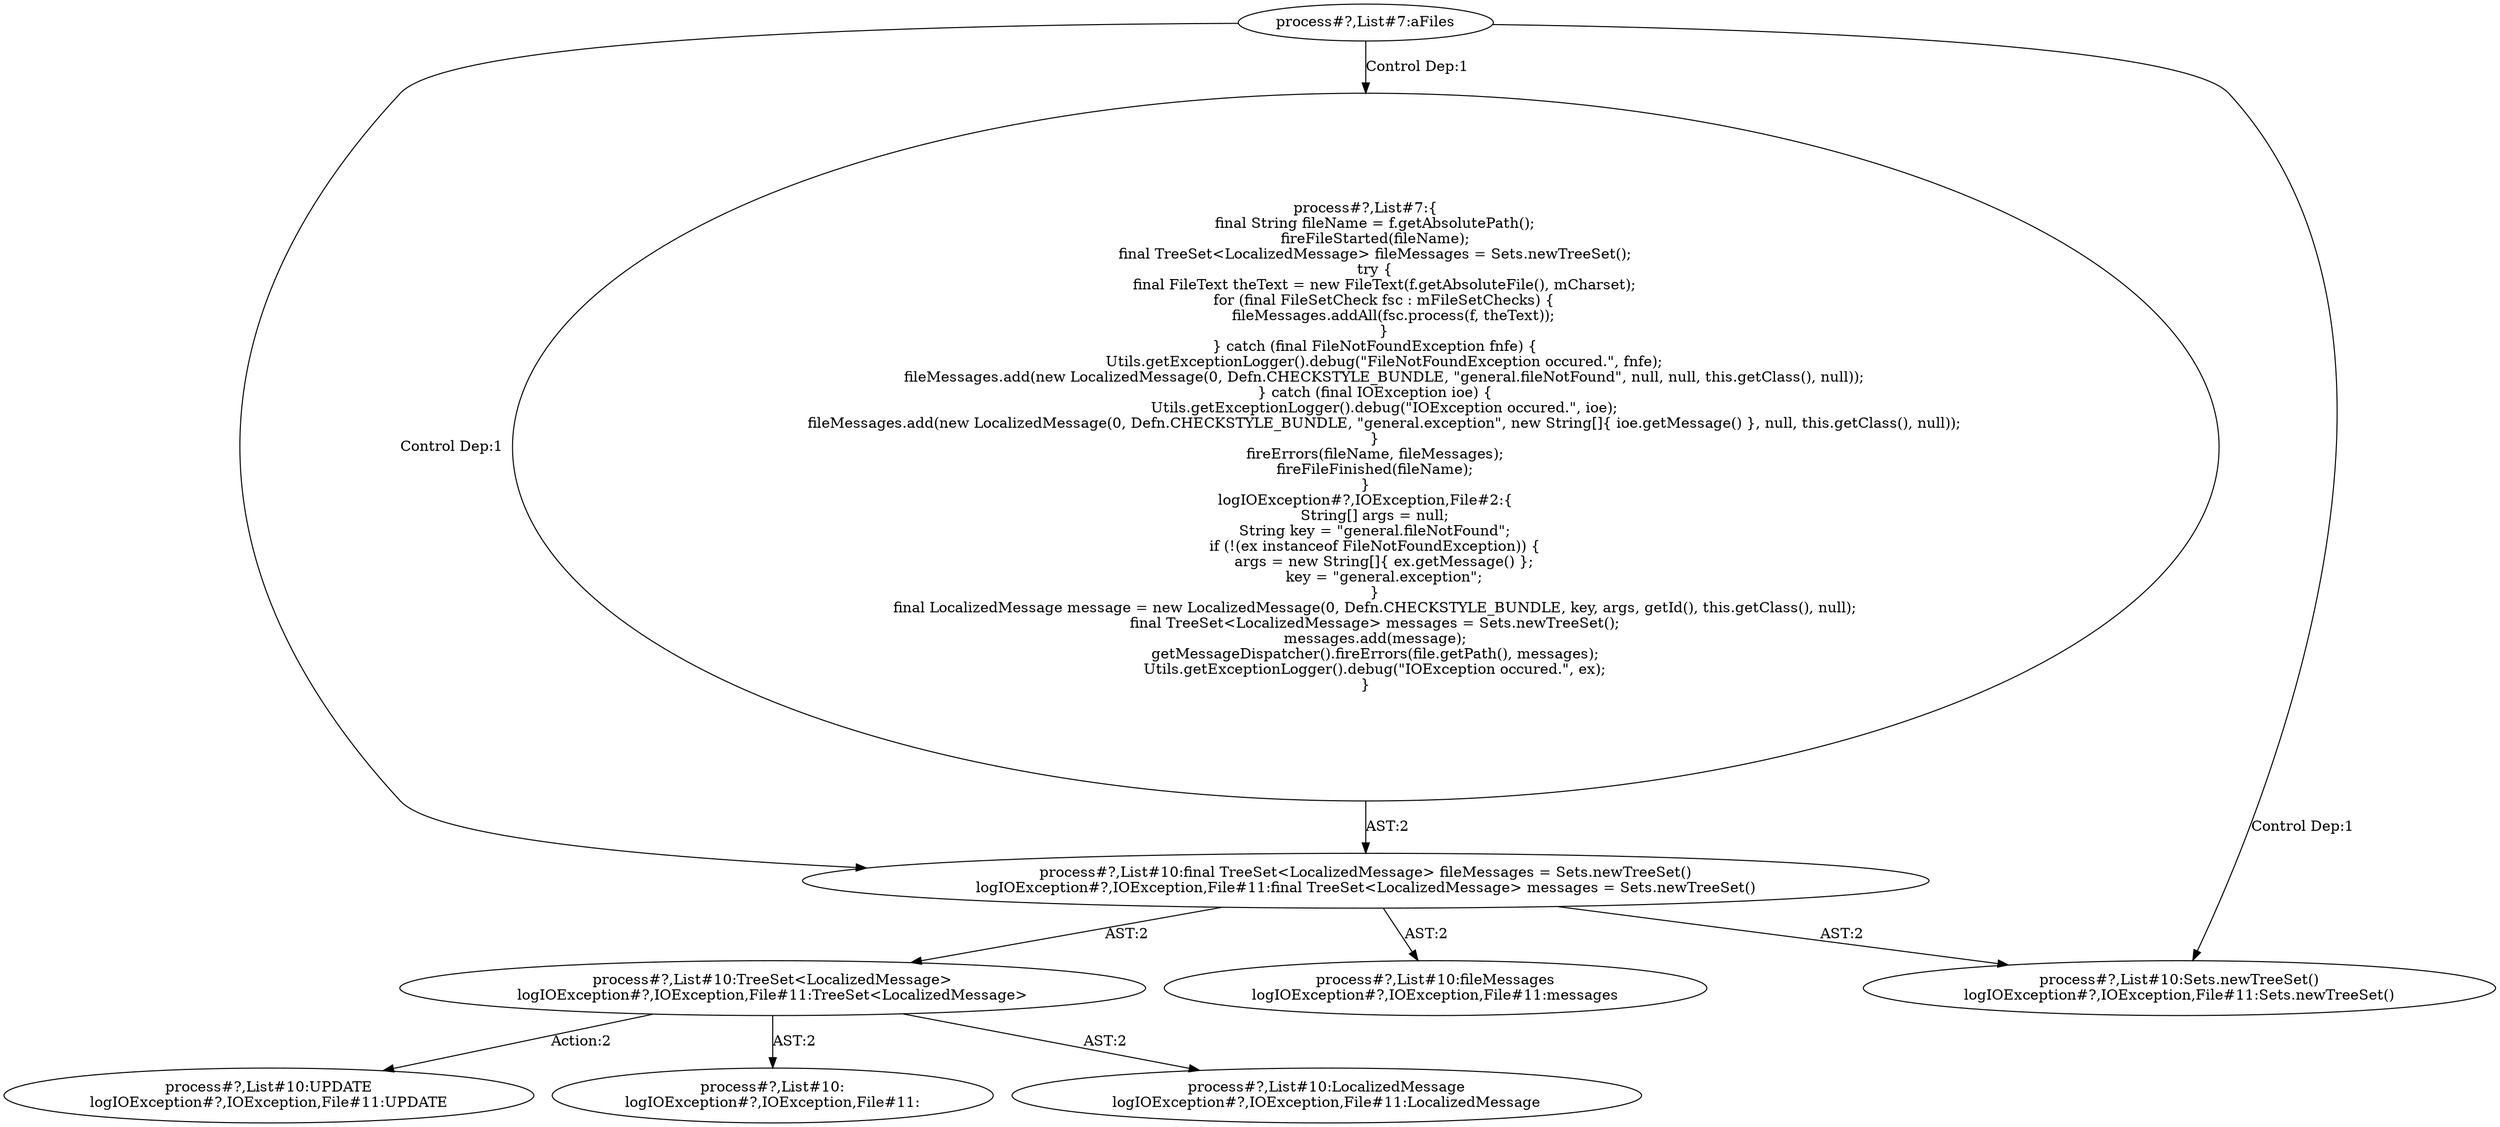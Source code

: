 digraph "Pattern" {
0 [label="process#?,List#10:UPDATE
logIOException#?,IOException,File#11:UPDATE" shape=ellipse]
1 [label="process#?,List#10:TreeSet<LocalizedMessage>
logIOException#?,IOException,File#11:TreeSet<LocalizedMessage>" shape=ellipse]
2 [label="process#?,List#10:final TreeSet<LocalizedMessage> fileMessages = Sets.newTreeSet()
logIOException#?,IOException,File#11:final TreeSet<LocalizedMessage> messages = Sets.newTreeSet()" shape=ellipse]
3 [label="process#?,List#7:aFiles" shape=ellipse]
4 [label="process#?,List#7:\{
    final String fileName = f.getAbsolutePath();
    fireFileStarted(fileName);
    final TreeSet<LocalizedMessage> fileMessages = Sets.newTreeSet();
    try \{
        final FileText theText = new FileText(f.getAbsoluteFile(), mCharset);
        for (final FileSetCheck fsc : mFileSetChecks) \{
            fileMessages.addAll(fsc.process(f, theText));
        \}
    \} catch (final FileNotFoundException fnfe) \{
        Utils.getExceptionLogger().debug(\"FileNotFoundException occured.\", fnfe);
        fileMessages.add(new LocalizedMessage(0, Defn.CHECKSTYLE_BUNDLE, \"general.fileNotFound\", null, null, this.getClass(), null));
    \} catch (final IOException ioe) \{
        Utils.getExceptionLogger().debug(\"IOException occured.\", ioe);
        fileMessages.add(new LocalizedMessage(0, Defn.CHECKSTYLE_BUNDLE, \"general.exception\", new String[]\{ ioe.getMessage() \}, null, this.getClass(), null));
    \}
    fireErrors(fileName, fileMessages);
    fireFileFinished(fileName);
\}
logIOException#?,IOException,File#2:\{
    String[] args = null;
    String key = \"general.fileNotFound\";
    if (!(ex instanceof FileNotFoundException)) \{
        args = new String[]\{ ex.getMessage() \};
        key = \"general.exception\";
    \}
    final LocalizedMessage message = new LocalizedMessage(0, Defn.CHECKSTYLE_BUNDLE, key, args, getId(), this.getClass(), null);
    final TreeSet<LocalizedMessage> messages = Sets.newTreeSet();
    messages.add(message);
    getMessageDispatcher().fireErrors(file.getPath(), messages);
    Utils.getExceptionLogger().debug(\"IOException occured.\", ex);
\}" shape=ellipse]
5 [label="process#?,List#10:fileMessages
logIOException#?,IOException,File#11:messages" shape=ellipse]
6 [label="process#?,List#10:Sets.newTreeSet()
logIOException#?,IOException,File#11:Sets.newTreeSet()" shape=ellipse]
7 [label="process#?,List#10:
logIOException#?,IOException,File#11:" shape=ellipse]
8 [label="process#?,List#10:LocalizedMessage
logIOException#?,IOException,File#11:LocalizedMessage" shape=ellipse]
1 -> 0 [label="Action:2"];
1 -> 7 [label="AST:2"];
1 -> 8 [label="AST:2"];
2 -> 1 [label="AST:2"];
2 -> 5 [label="AST:2"];
2 -> 6 [label="AST:2"];
3 -> 2 [label="Control Dep:1"];
3 -> 4 [label="Control Dep:1"];
3 -> 6 [label="Control Dep:1"];
4 -> 2 [label="AST:2"];
}